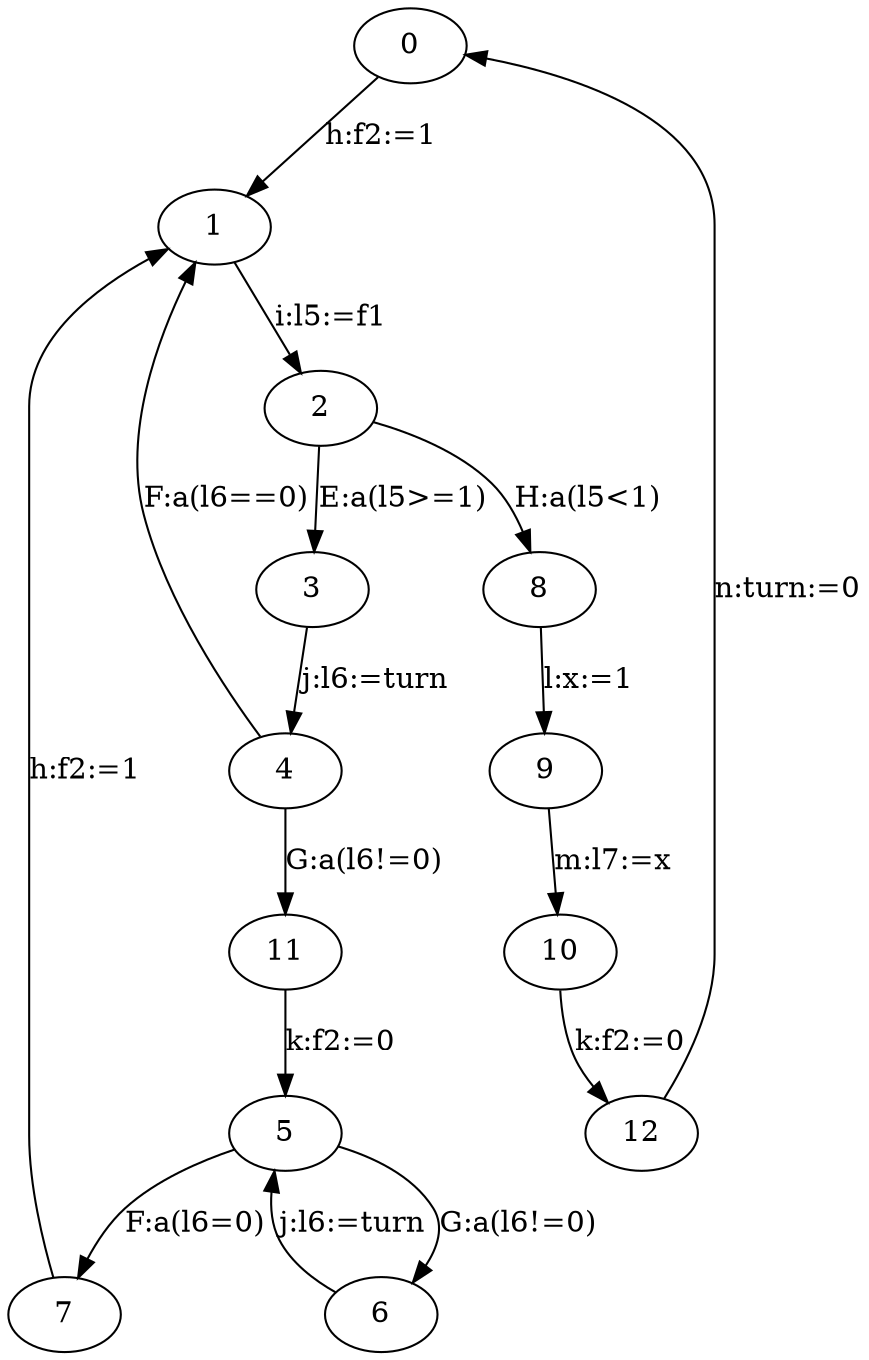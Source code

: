 digraph "unnamed" {
"0" [
fixedsize="false",
label="0",
regular="false",
];
"1" [
fixedsize="false",
label="1",
regular="false",
];
"2" [
fixedsize="false",
label="2",
regular="false",
];
"3" [
fixedsize="false",
label="3",
regular="false",
];
"4" [
fixedsize="false",
label="4",
regular="false",
];
"5" [
fixedsize="false",
label="5",
regular="false",
];
"6" [
fixedsize="false",
label="6",
regular="false",
];
"7" [
fixedsize="false",
label="7",
regular="false",
];
"0" -> "1" [
constraint="true",
decorate="false",
label="h:f2:=1",
labelfloat="false",
];
"1" -> "2" [
constraint="true",
decorate="false",
label="i:l5:=f1",
labelfloat="false",
];
"2" -> "3" [
constraint="true",
decorate="false",
label="E:a(l5>=1)",
labelfloat="false",
];
"3" -> "4" [
constraint="true",
decorate="false",
label="j:l6:=turn",
labelfloat="false",
];
"4" -> "1" [
constraint="true",
decorate="false",
label="F:a(l6==0)",
labelfloat="false",
];
"7" -> "1" [
constraint="true",
decorate="false",
label="h:f2:=1",
labelfloat="false",
];
"8" [
fixedsize="false",
label="8",
regular="false",
];
"9" [
fixedsize="false",
label="9",
regular="false",
];
"10" [
fixedsize="false",
label="10",
regular="false",
];
"2" -> "8" [
constraint="true",
decorate="false",
label="H:a(l5<1)",
labelfloat="false",
];
"8" -> "9" [
constraint="true",
decorate="false",
label="l:x:=1",
labelfloat="false",
];
"9" -> "10" [
constraint="true",
decorate="false",
label="m:l7:=x",
labelfloat="false",
];
"11" [
fixedsize="false",
label="11",
regular="false",
];
"4" -> "11" [
constraint="true",
decorate="false",
label="G:a(l6!=0)",
labelfloat="false",
];
"11" -> "5" [
constraint="true",
decorate="false",
label="k:f2:=0",
labelfloat="false",
];
"12" [
fixedsize="false",
label="12",
regular="false",
];
"10" -> "12" [
constraint="true",
decorate="false",
label="k:f2:=0",
labelfloat="false",
];
"12" -> "0" [
constraint="true",
decorate="false",
label="n:turn:=0",
labelfloat="false",
];
"5" -> "7" [
constraint="true",
decorate="false",
label="F:a(l6=0)",
labelfloat="false",
];
"5" -> "6" [
constraint="true",
decorate="false",
label="G:a(l6!=0)",
labelfloat="false",
];
"6" -> "5" [
constraint="true",
decorate="false",
label="j:l6:=turn",
labelfloat="false",
];
}

